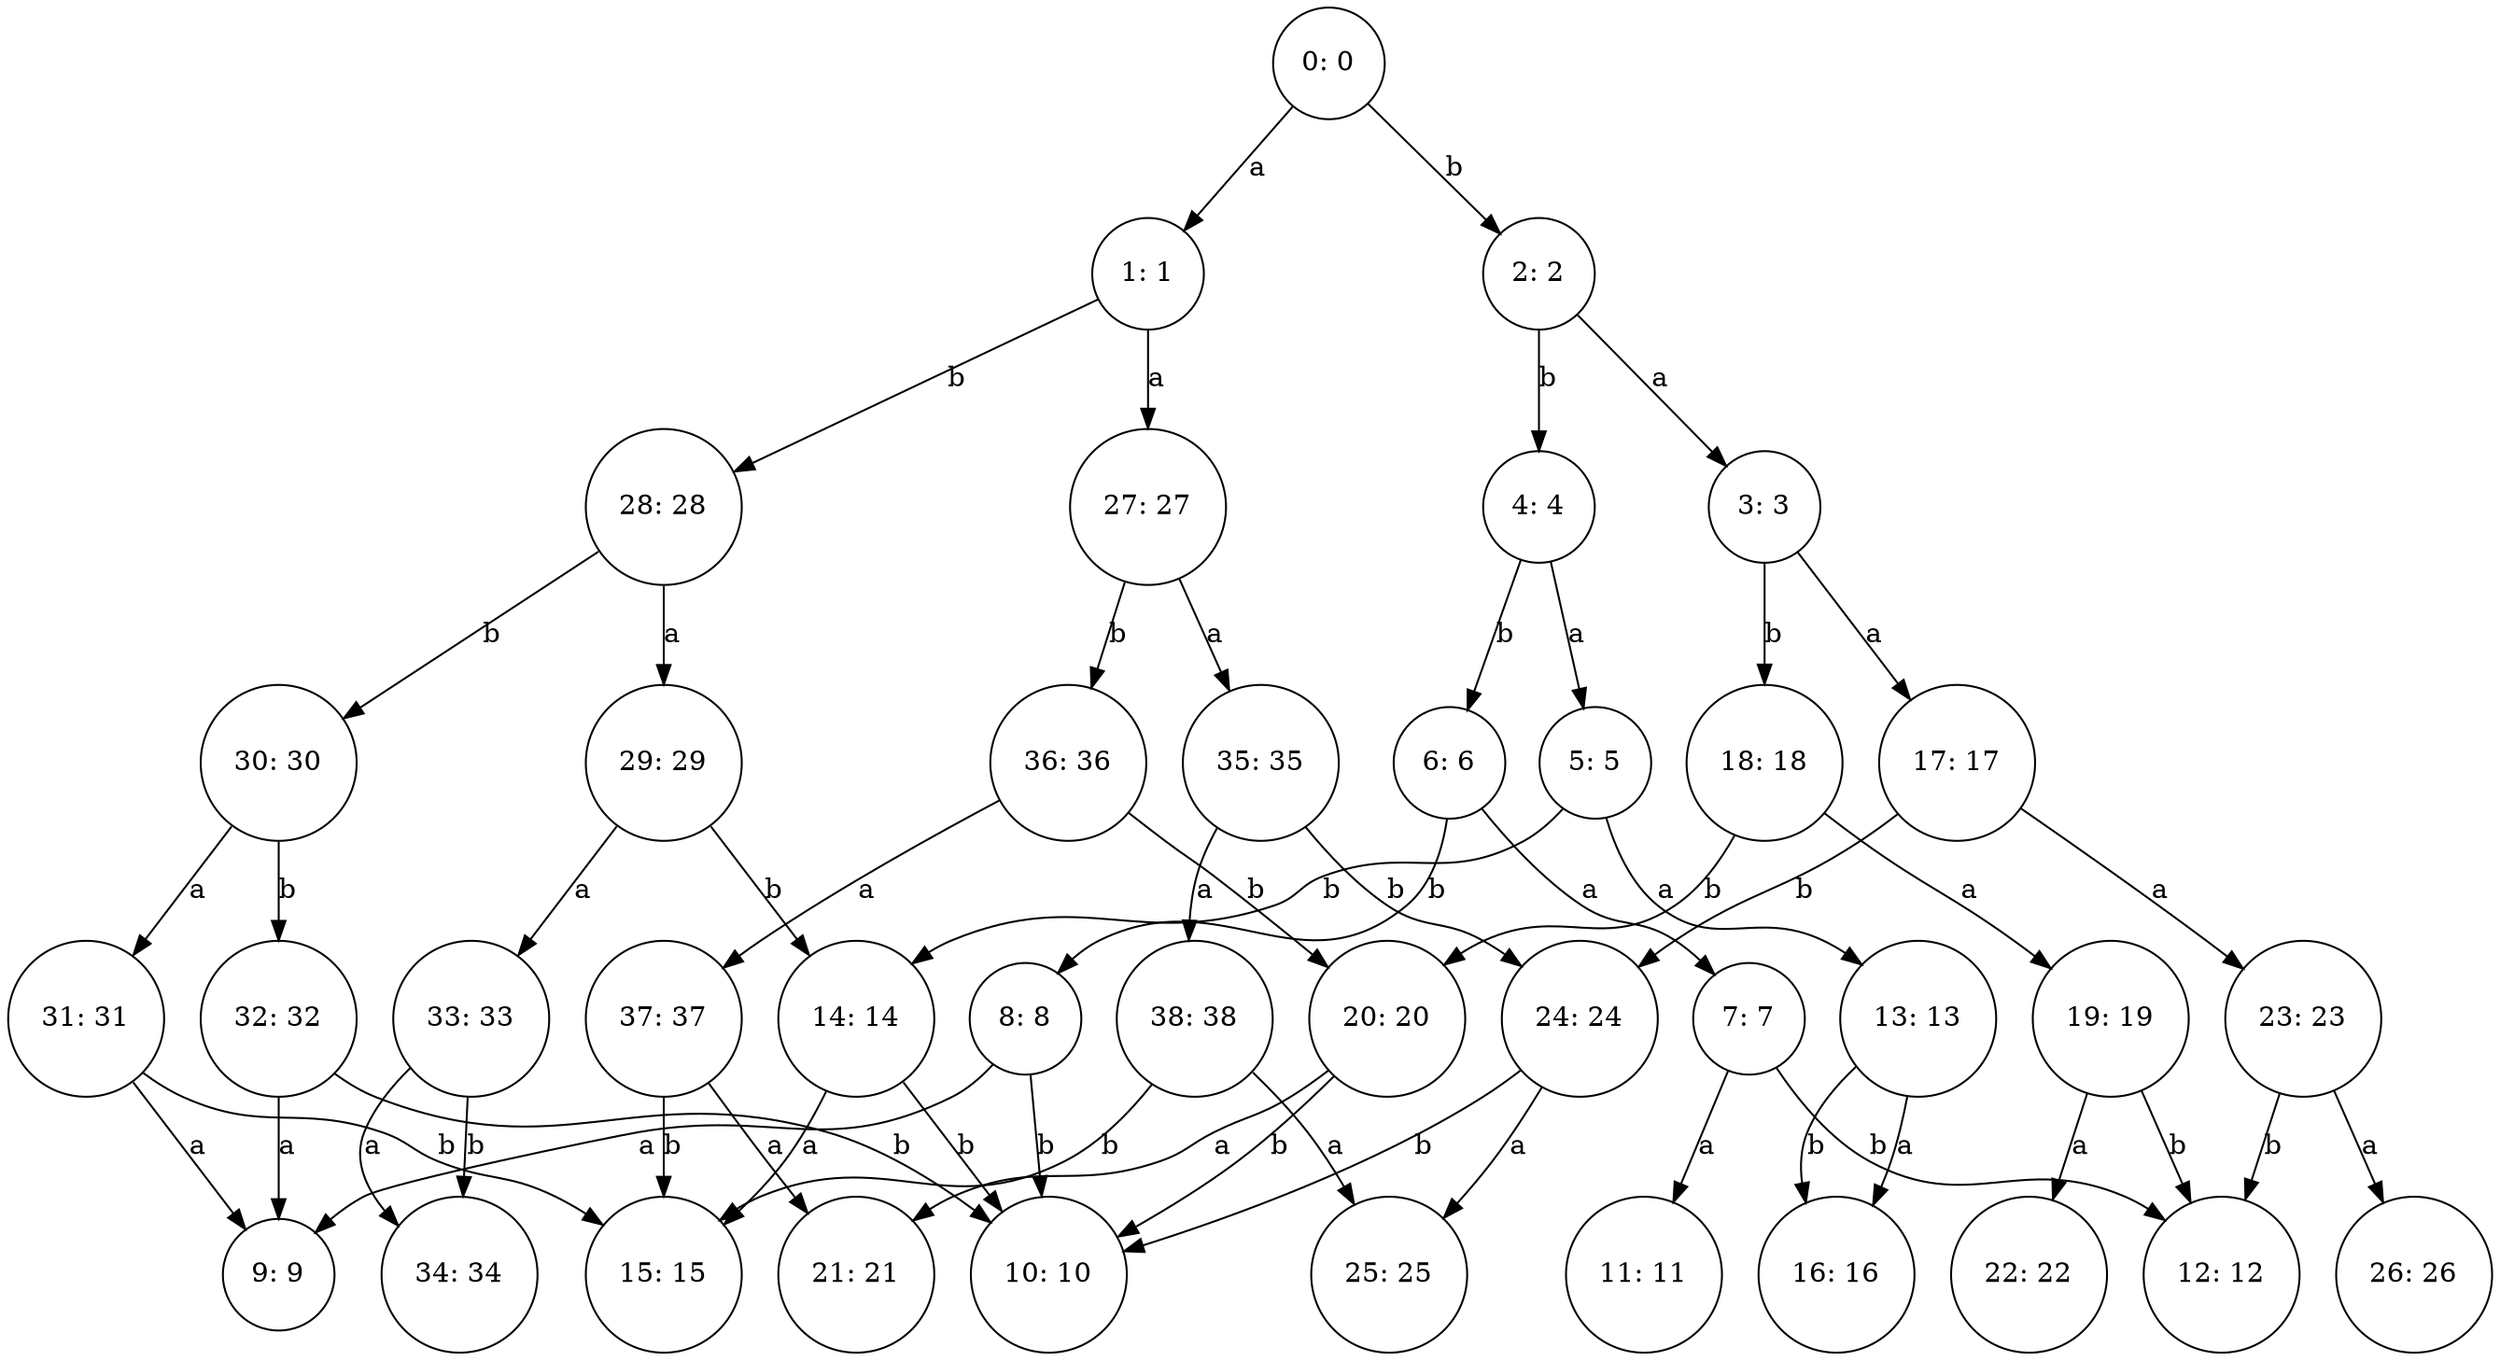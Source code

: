 digraph G {
node_36 [shape=circle,label="36: 36"];
	node_36 -> node_37 [label="a"];
	node_36 -> node_20 [label="b"];
node_13 [shape=circle,label="13: 13"];
	node_13 -> node_16 [label="a"];
	node_13 -> node_16 [label="b"];
node_15 [shape=circle,label="15: 15"];
node_37 [shape=circle,label="37: 37"];
	node_37 -> node_21 [label="a"];
	node_37 -> node_15 [label="b"];
node_26 [shape=circle,label="26: 26"];
node_10 [shape=circle,label="10: 10"];
node_11 [shape=circle,label="11: 11"];
node_28 [shape=circle,label="28: 28"];
	node_28 -> node_29 [label="a"];
	node_28 -> node_30 [label="b"];
node_18 [shape=circle,label="18: 18"];
	node_18 -> node_19 [label="a"];
	node_18 -> node_20 [label="b"];
node_20 [shape=circle,label="20: 20"];
	node_20 -> node_21 [label="a"];
	node_20 -> node_10 [label="b"];
node_12 [shape=circle,label="12: 12"];
node_25 [shape=circle,label="25: 25"];
node_29 [shape=circle,label="29: 29"];
	node_29 -> node_33 [label="a"];
	node_29 -> node_14 [label="b"];
node_9 [shape=circle,label="9: 9"];
node_30 [shape=circle,label="30: 30"];
	node_30 -> node_31 [label="a"];
	node_30 -> node_32 [label="b"];
node_27 [shape=circle,label="27: 27"];
	node_27 -> node_35 [label="a"];
	node_27 -> node_36 [label="b"];
node_1 [shape=circle,label="1: 1"];
	node_1 -> node_27 [label="a"];
	node_1 -> node_28 [label="b"];
node_17 [shape=circle,label="17: 17"];
	node_17 -> node_23 [label="a"];
	node_17 -> node_24 [label="b"];
node_16 [shape=circle,label="16: 16"];
node_32 [shape=circle,label="32: 32"];
	node_32 -> node_9 [label="a"];
	node_32 -> node_10 [label="b"];
node_5 [shape=circle,label="5: 5"];
	node_5 -> node_13 [label="a"];
	node_5 -> node_14 [label="b"];
node_22 [shape=circle,label="22: 22"];
node_4 [shape=circle,label="4: 4"];
	node_4 -> node_5 [label="a"];
	node_4 -> node_6 [label="b"];
node_3 [shape=circle,label="3: 3"];
	node_3 -> node_17 [label="a"];
	node_3 -> node_18 [label="b"];
node_0 [shape=circle,label="0: 0"];
	node_0 -> node_1 [label="a"];
	node_0 -> node_2 [label="b"];
node_8 [shape=circle,label="8: 8"];
	node_8 -> node_9 [label="a"];
	node_8 -> node_10 [label="b"];
node_7 [shape=circle,label="7: 7"];
	node_7 -> node_11 [label="a"];
	node_7 -> node_12 [label="b"];
node_35 [shape=circle,label="35: 35"];
	node_35 -> node_38 [label="a"];
	node_35 -> node_24 [label="b"];
node_6 [shape=circle,label="6: 6"];
	node_6 -> node_7 [label="a"];
	node_6 -> node_8 [label="b"];
node_34 [shape=circle,label="34: 34"];
node_21 [shape=circle,label="21: 21"];
node_31 [shape=circle,label="31: 31"];
	node_31 -> node_9 [label="a"];
	node_31 -> node_15 [label="b"];
node_2 [shape=circle,label="2: 2"];
	node_2 -> node_3 [label="a"];
	node_2 -> node_4 [label="b"];
node_19 [shape=circle,label="19: 19"];
	node_19 -> node_22 [label="a"];
	node_19 -> node_12 [label="b"];
node_23 [shape=circle,label="23: 23"];
	node_23 -> node_26 [label="a"];
	node_23 -> node_12 [label="b"];
node_24 [shape=circle,label="24: 24"];
	node_24 -> node_25 [label="a"];
	node_24 -> node_10 [label="b"];
node_14 [shape=circle,label="14: 14"];
	node_14 -> node_15 [label="a"];
	node_14 -> node_10 [label="b"];
node_38 [shape=circle,label="38: 38"];
	node_38 -> node_25 [label="a"];
	node_38 -> node_15 [label="b"];
node_33 [shape=circle,label="33: 33"];
	node_33 -> node_34 [label="a"];
	node_33 -> node_34 [label="b"];
}
